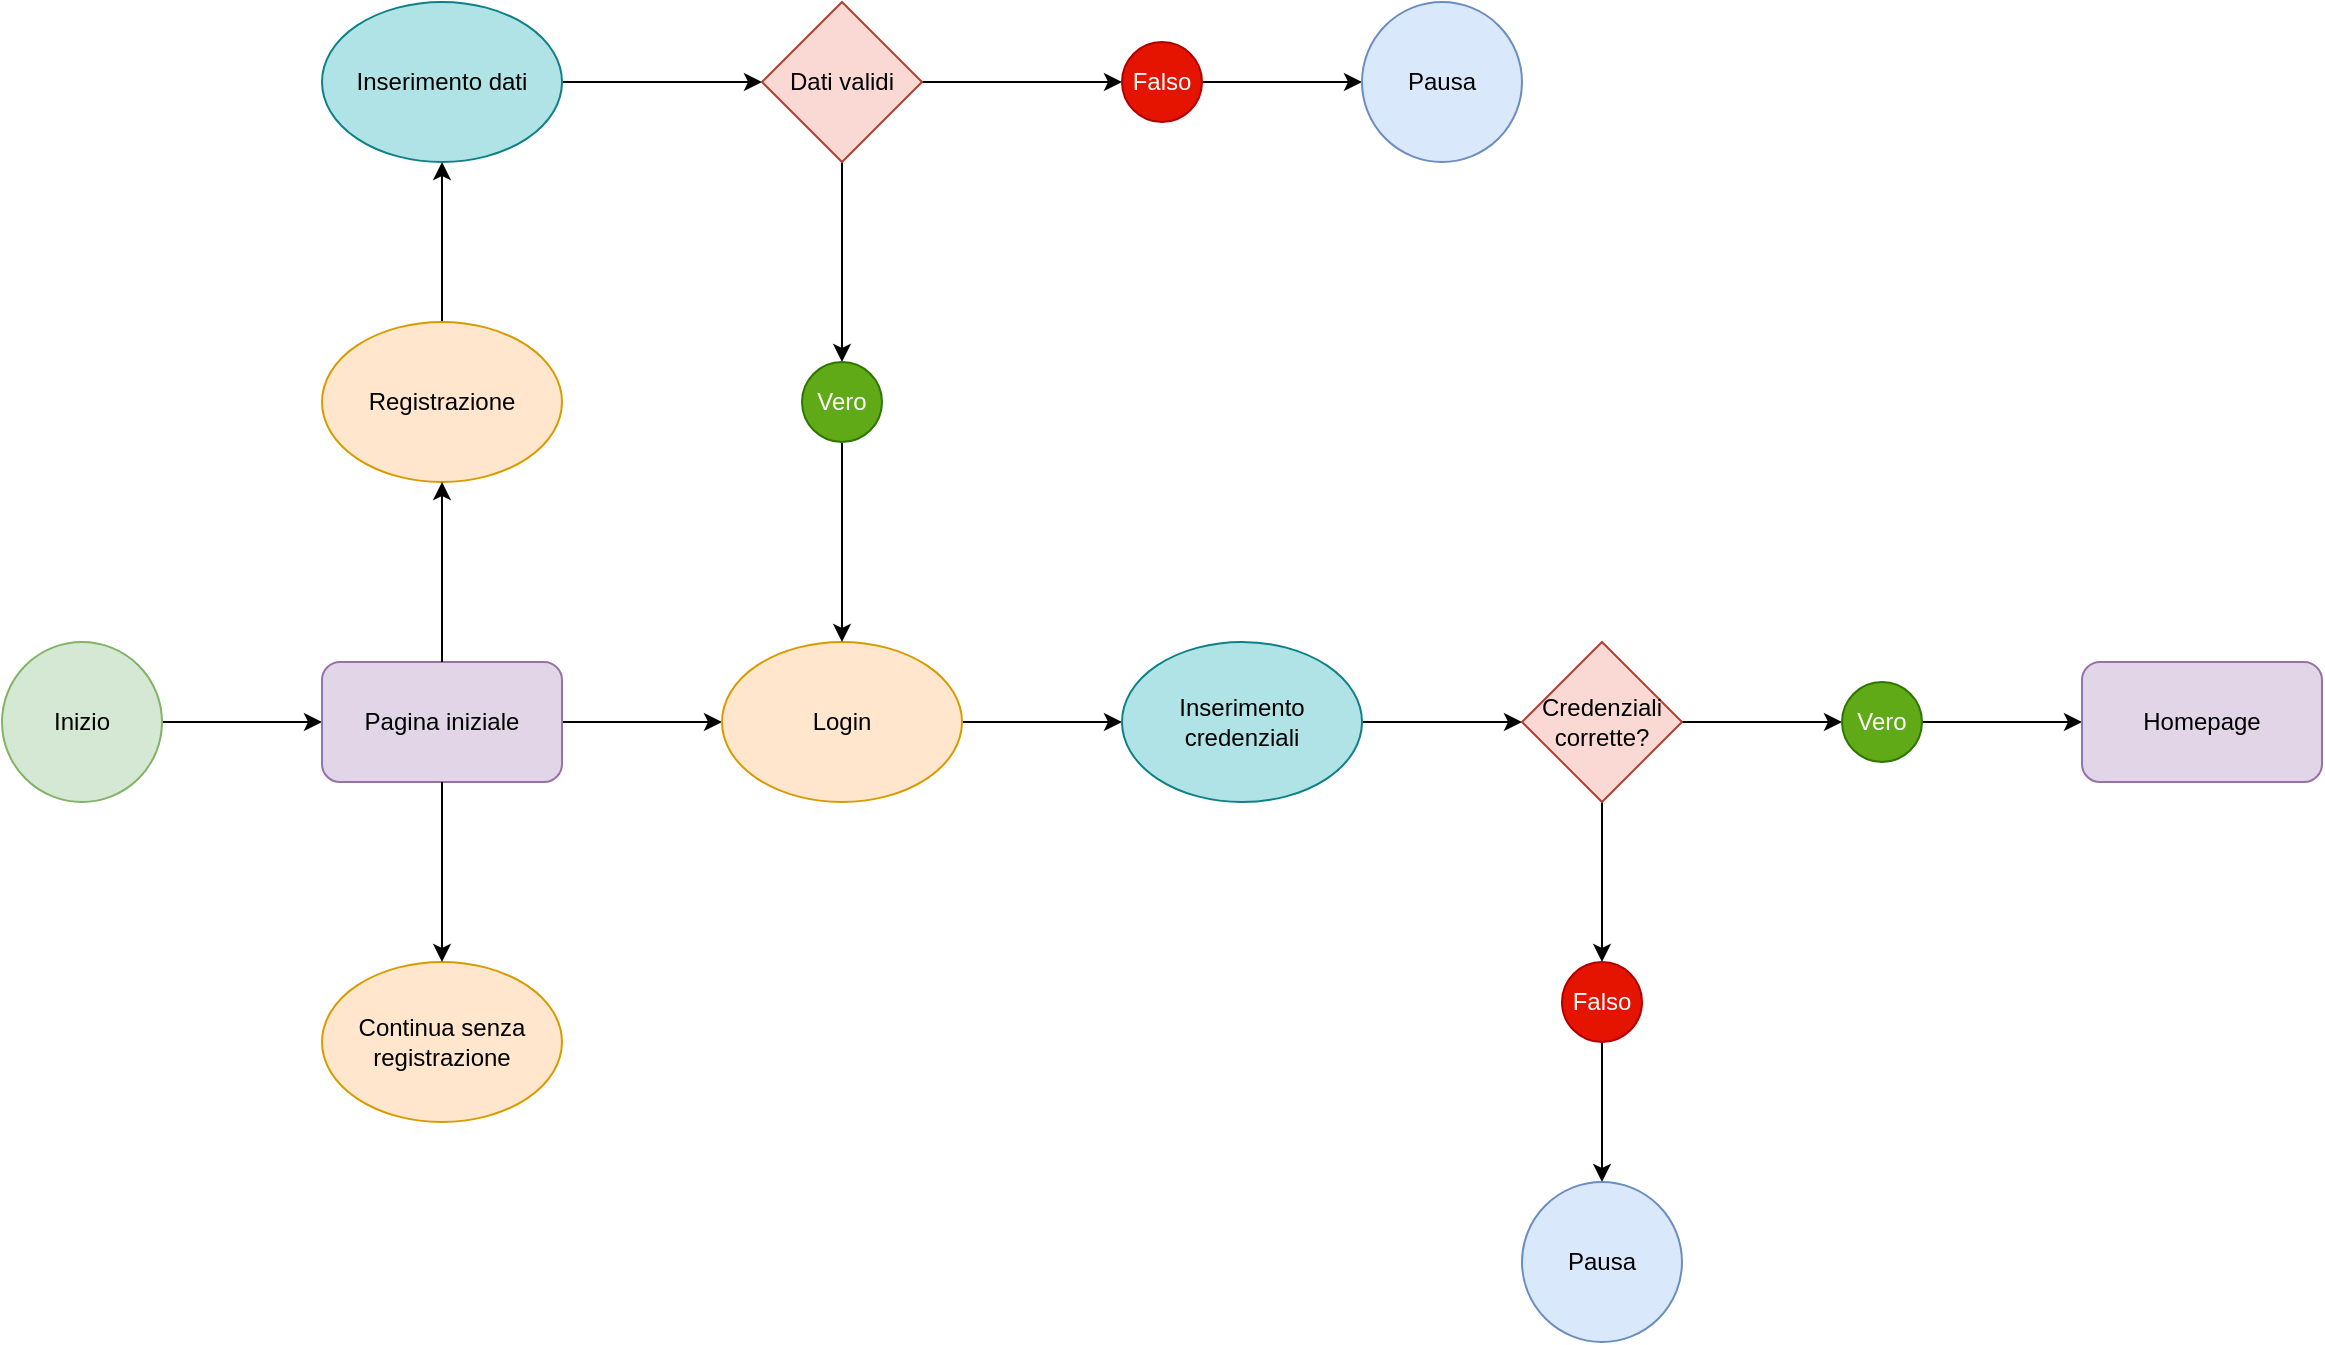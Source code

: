 <mxfile version="26.3.0">
  <diagram name="Pagina-1" id="Z8vDpIf7GxvNt3tFrhUK">
    <mxGraphModel dx="1042" dy="1731" grid="1" gridSize="10" guides="1" tooltips="1" connect="1" arrows="1" fold="1" page="1" pageScale="1" pageWidth="827" pageHeight="1169" math="0" shadow="0">
      <root>
        <mxCell id="0" />
        <mxCell id="1" parent="0" />
        <mxCell id="S9KXy8Z6tak_Gp8dZrwI-6" style="edgeStyle=orthogonalEdgeStyle;rounded=0;orthogonalLoop=1;jettySize=auto;html=1;entryX=0;entryY=0.5;entryDx=0;entryDy=0;exitX=1;exitY=0.5;exitDx=0;exitDy=0;" edge="1" parent="1" source="S9KXy8Z6tak_Gp8dZrwI-1" target="S9KXy8Z6tak_Gp8dZrwI-2">
          <mxGeometry relative="1" as="geometry" />
        </mxCell>
        <mxCell id="S9KXy8Z6tak_Gp8dZrwI-1" value="Inizio" style="ellipse;whiteSpace=wrap;html=1;aspect=fixed;fillColor=#d5e8d4;strokeColor=#82b366;" vertex="1" parent="1">
          <mxGeometry x="360" y="160" width="80" height="80" as="geometry" />
        </mxCell>
        <mxCell id="S9KXy8Z6tak_Gp8dZrwI-10" style="edgeStyle=orthogonalEdgeStyle;rounded=0;orthogonalLoop=1;jettySize=auto;html=1;entryX=0;entryY=0.5;entryDx=0;entryDy=0;exitX=1;exitY=0.5;exitDx=0;exitDy=0;" edge="1" parent="1" source="S9KXy8Z6tak_Gp8dZrwI-2" target="S9KXy8Z6tak_Gp8dZrwI-8">
          <mxGeometry relative="1" as="geometry" />
        </mxCell>
        <mxCell id="S9KXy8Z6tak_Gp8dZrwI-2" value="Pagina iniziale" style="rounded=1;whiteSpace=wrap;html=1;fillColor=#e1d5e7;strokeColor=#9673a6;" vertex="1" parent="1">
          <mxGeometry x="520" y="170" width="120" height="60" as="geometry" />
        </mxCell>
        <mxCell id="S9KXy8Z6tak_Gp8dZrwI-26" style="edgeStyle=orthogonalEdgeStyle;rounded=0;orthogonalLoop=1;jettySize=auto;html=1;exitX=0.5;exitY=0;exitDx=0;exitDy=0;entryX=0.5;entryY=1;entryDx=0;entryDy=0;" edge="1" parent="1" source="S9KXy8Z6tak_Gp8dZrwI-7" target="S9KXy8Z6tak_Gp8dZrwI-25">
          <mxGeometry relative="1" as="geometry" />
        </mxCell>
        <mxCell id="S9KXy8Z6tak_Gp8dZrwI-7" value="Registrazione" style="ellipse;whiteSpace=wrap;html=1;fillColor=#ffe6cc;strokeColor=#d79b00;" vertex="1" parent="1">
          <mxGeometry x="520" width="120" height="80" as="geometry" />
        </mxCell>
        <mxCell id="S9KXy8Z6tak_Gp8dZrwI-14" style="edgeStyle=orthogonalEdgeStyle;rounded=0;orthogonalLoop=1;jettySize=auto;html=1;exitX=1;exitY=0.5;exitDx=0;exitDy=0;entryX=0;entryY=0.5;entryDx=0;entryDy=0;" edge="1" parent="1" source="S9KXy8Z6tak_Gp8dZrwI-8" target="S9KXy8Z6tak_Gp8dZrwI-23">
          <mxGeometry relative="1" as="geometry">
            <mxPoint x="880" y="270" as="targetPoint" />
          </mxGeometry>
        </mxCell>
        <mxCell id="S9KXy8Z6tak_Gp8dZrwI-8" value="Login" style="ellipse;whiteSpace=wrap;html=1;fillColor=#ffe6cc;strokeColor=#d79b00;" vertex="1" parent="1">
          <mxGeometry x="720" y="160" width="120" height="80" as="geometry" />
        </mxCell>
        <mxCell id="S9KXy8Z6tak_Gp8dZrwI-9" value="Continua senza registrazione" style="ellipse;whiteSpace=wrap;html=1;fillColor=#ffe6cc;strokeColor=#d79b00;" vertex="1" parent="1">
          <mxGeometry x="520" y="320" width="120" height="80" as="geometry" />
        </mxCell>
        <mxCell id="S9KXy8Z6tak_Gp8dZrwI-11" value="" style="endArrow=classic;html=1;rounded=0;entryX=0.5;entryY=1;entryDx=0;entryDy=0;exitX=0.5;exitY=0;exitDx=0;exitDy=0;" edge="1" parent="1" source="S9KXy8Z6tak_Gp8dZrwI-2" target="S9KXy8Z6tak_Gp8dZrwI-7">
          <mxGeometry width="50" height="50" relative="1" as="geometry">
            <mxPoint x="580" y="320" as="sourcePoint" />
            <mxPoint x="630" y="270" as="targetPoint" />
            <Array as="points">
              <mxPoint x="580" y="120" />
            </Array>
          </mxGeometry>
        </mxCell>
        <mxCell id="S9KXy8Z6tak_Gp8dZrwI-12" value="" style="endArrow=classic;html=1;rounded=0;entryX=0.5;entryY=0;entryDx=0;entryDy=0;exitX=0.5;exitY=1;exitDx=0;exitDy=0;" edge="1" parent="1" source="S9KXy8Z6tak_Gp8dZrwI-2" target="S9KXy8Z6tak_Gp8dZrwI-9">
          <mxGeometry width="50" height="50" relative="1" as="geometry">
            <mxPoint x="580" y="320" as="sourcePoint" />
            <mxPoint x="630" y="270" as="targetPoint" />
            <Array as="points">
              <mxPoint x="580" y="280" />
            </Array>
          </mxGeometry>
        </mxCell>
        <mxCell id="S9KXy8Z6tak_Gp8dZrwI-16" style="edgeStyle=orthogonalEdgeStyle;rounded=0;orthogonalLoop=1;jettySize=auto;html=1;exitX=1;exitY=0.5;exitDx=0;exitDy=0;entryX=0;entryY=0.5;entryDx=0;entryDy=0;" edge="1" parent="1" source="S9KXy8Z6tak_Gp8dZrwI-13" target="S9KXy8Z6tak_Gp8dZrwI-15">
          <mxGeometry relative="1" as="geometry" />
        </mxCell>
        <mxCell id="S9KXy8Z6tak_Gp8dZrwI-17" style="edgeStyle=orthogonalEdgeStyle;rounded=0;orthogonalLoop=1;jettySize=auto;html=1;exitX=0.5;exitY=1;exitDx=0;exitDy=0;entryX=0.5;entryY=0;entryDx=0;entryDy=0;" edge="1" parent="1" source="S9KXy8Z6tak_Gp8dZrwI-13" target="S9KXy8Z6tak_Gp8dZrwI-18">
          <mxGeometry relative="1" as="geometry">
            <mxPoint x="960" y="320" as="targetPoint" />
          </mxGeometry>
        </mxCell>
        <mxCell id="S9KXy8Z6tak_Gp8dZrwI-13" value="Credenziali corrette?" style="rhombus;whiteSpace=wrap;html=1;fillColor=#fad9d5;strokeColor=#ae4132;" vertex="1" parent="1">
          <mxGeometry x="1120" y="160" width="80" height="80" as="geometry" />
        </mxCell>
        <mxCell id="S9KXy8Z6tak_Gp8dZrwI-22" style="edgeStyle=orthogonalEdgeStyle;rounded=0;orthogonalLoop=1;jettySize=auto;html=1;entryX=0;entryY=0.5;entryDx=0;entryDy=0;exitX=1;exitY=0.5;exitDx=0;exitDy=0;" edge="1" parent="1" source="S9KXy8Z6tak_Gp8dZrwI-15" target="S9KXy8Z6tak_Gp8dZrwI-21">
          <mxGeometry relative="1" as="geometry" />
        </mxCell>
        <mxCell id="S9KXy8Z6tak_Gp8dZrwI-15" value="Vero" style="ellipse;whiteSpace=wrap;html=1;aspect=fixed;fillColor=#60a917;fontColor=#ffffff;strokeColor=#2D7600;" vertex="1" parent="1">
          <mxGeometry x="1280" y="180" width="40" height="40" as="geometry" />
        </mxCell>
        <mxCell id="S9KXy8Z6tak_Gp8dZrwI-20" style="edgeStyle=orthogonalEdgeStyle;rounded=0;orthogonalLoop=1;jettySize=auto;html=1;exitX=0.5;exitY=1;exitDx=0;exitDy=0;entryX=0.5;entryY=0;entryDx=0;entryDy=0;" edge="1" parent="1" source="S9KXy8Z6tak_Gp8dZrwI-18" target="S9KXy8Z6tak_Gp8dZrwI-19">
          <mxGeometry relative="1" as="geometry" />
        </mxCell>
        <mxCell id="S9KXy8Z6tak_Gp8dZrwI-18" value="Falso" style="ellipse;whiteSpace=wrap;html=1;aspect=fixed;fillColor=#e51400;fontColor=#ffffff;strokeColor=#B20000;" vertex="1" parent="1">
          <mxGeometry x="1140" y="320" width="40" height="40" as="geometry" />
        </mxCell>
        <mxCell id="S9KXy8Z6tak_Gp8dZrwI-19" value="Pausa" style="ellipse;whiteSpace=wrap;html=1;aspect=fixed;fillColor=#dae8fc;strokeColor=#6c8ebf;" vertex="1" parent="1">
          <mxGeometry x="1120" y="430" width="80" height="80" as="geometry" />
        </mxCell>
        <mxCell id="S9KXy8Z6tak_Gp8dZrwI-21" value="Homepage" style="rounded=1;whiteSpace=wrap;html=1;fillColor=#e1d5e7;strokeColor=#9673a6;" vertex="1" parent="1">
          <mxGeometry x="1400" y="170" width="120" height="60" as="geometry" />
        </mxCell>
        <mxCell id="S9KXy8Z6tak_Gp8dZrwI-24" style="edgeStyle=orthogonalEdgeStyle;rounded=0;orthogonalLoop=1;jettySize=auto;html=1;exitX=1;exitY=0.5;exitDx=0;exitDy=0;entryX=0;entryY=0.5;entryDx=0;entryDy=0;" edge="1" parent="1" source="S9KXy8Z6tak_Gp8dZrwI-23" target="S9KXy8Z6tak_Gp8dZrwI-13">
          <mxGeometry relative="1" as="geometry" />
        </mxCell>
        <mxCell id="S9KXy8Z6tak_Gp8dZrwI-23" value="Inserimento credenziali" style="ellipse;whiteSpace=wrap;html=1;fillColor=#b0e3e6;strokeColor=#0e8088;" vertex="1" parent="1">
          <mxGeometry x="920" y="160" width="120" height="80" as="geometry" />
        </mxCell>
        <mxCell id="S9KXy8Z6tak_Gp8dZrwI-28" style="edgeStyle=orthogonalEdgeStyle;rounded=0;orthogonalLoop=1;jettySize=auto;html=1;exitX=1;exitY=0.5;exitDx=0;exitDy=0;entryX=0;entryY=0.5;entryDx=0;entryDy=0;" edge="1" parent="1" source="S9KXy8Z6tak_Gp8dZrwI-25" target="S9KXy8Z6tak_Gp8dZrwI-27">
          <mxGeometry relative="1" as="geometry" />
        </mxCell>
        <mxCell id="S9KXy8Z6tak_Gp8dZrwI-25" value="Inserimento dati" style="ellipse;whiteSpace=wrap;html=1;fillColor=#b0e3e6;strokeColor=#0e8088;" vertex="1" parent="1">
          <mxGeometry x="520" y="-160" width="120" height="80" as="geometry" />
        </mxCell>
        <mxCell id="S9KXy8Z6tak_Gp8dZrwI-30" style="edgeStyle=orthogonalEdgeStyle;rounded=0;orthogonalLoop=1;jettySize=auto;html=1;exitX=1;exitY=0.5;exitDx=0;exitDy=0;entryX=0;entryY=0.5;entryDx=0;entryDy=0;" edge="1" parent="1" source="S9KXy8Z6tak_Gp8dZrwI-27" target="S9KXy8Z6tak_Gp8dZrwI-29">
          <mxGeometry relative="1" as="geometry" />
        </mxCell>
        <mxCell id="S9KXy8Z6tak_Gp8dZrwI-34" style="edgeStyle=orthogonalEdgeStyle;rounded=0;orthogonalLoop=1;jettySize=auto;html=1;exitX=0.5;exitY=1;exitDx=0;exitDy=0;entryX=0.5;entryY=0;entryDx=0;entryDy=0;" edge="1" parent="1" source="S9KXy8Z6tak_Gp8dZrwI-27" target="S9KXy8Z6tak_Gp8dZrwI-33">
          <mxGeometry relative="1" as="geometry" />
        </mxCell>
        <mxCell id="S9KXy8Z6tak_Gp8dZrwI-27" value="Dati validi" style="rhombus;whiteSpace=wrap;html=1;fillColor=#fad9d5;strokeColor=#ae4132;" vertex="1" parent="1">
          <mxGeometry x="740" y="-160" width="80" height="80" as="geometry" />
        </mxCell>
        <mxCell id="S9KXy8Z6tak_Gp8dZrwI-32" style="edgeStyle=orthogonalEdgeStyle;rounded=0;orthogonalLoop=1;jettySize=auto;html=1;entryX=0;entryY=0.5;entryDx=0;entryDy=0;exitX=1;exitY=0.5;exitDx=0;exitDy=0;" edge="1" parent="1" source="S9KXy8Z6tak_Gp8dZrwI-29" target="S9KXy8Z6tak_Gp8dZrwI-31">
          <mxGeometry relative="1" as="geometry" />
        </mxCell>
        <mxCell id="S9KXy8Z6tak_Gp8dZrwI-29" value="Falso" style="ellipse;whiteSpace=wrap;html=1;aspect=fixed;fillColor=#e51400;fontColor=#ffffff;strokeColor=#B20000;" vertex="1" parent="1">
          <mxGeometry x="920" y="-140" width="40" height="40" as="geometry" />
        </mxCell>
        <mxCell id="S9KXy8Z6tak_Gp8dZrwI-31" value="Pausa" style="ellipse;whiteSpace=wrap;html=1;aspect=fixed;fillColor=#dae8fc;strokeColor=#6c8ebf;" vertex="1" parent="1">
          <mxGeometry x="1040" y="-160" width="80" height="80" as="geometry" />
        </mxCell>
        <mxCell id="S9KXy8Z6tak_Gp8dZrwI-35" style="edgeStyle=orthogonalEdgeStyle;rounded=0;orthogonalLoop=1;jettySize=auto;html=1;exitX=0.5;exitY=1;exitDx=0;exitDy=0;entryX=0.5;entryY=0;entryDx=0;entryDy=0;" edge="1" parent="1" source="S9KXy8Z6tak_Gp8dZrwI-33" target="S9KXy8Z6tak_Gp8dZrwI-8">
          <mxGeometry relative="1" as="geometry" />
        </mxCell>
        <mxCell id="S9KXy8Z6tak_Gp8dZrwI-33" value="Vero" style="ellipse;whiteSpace=wrap;html=1;aspect=fixed;fillColor=#60a917;fontColor=#ffffff;strokeColor=#2D7600;" vertex="1" parent="1">
          <mxGeometry x="760" y="20" width="40" height="40" as="geometry" />
        </mxCell>
      </root>
    </mxGraphModel>
  </diagram>
</mxfile>
